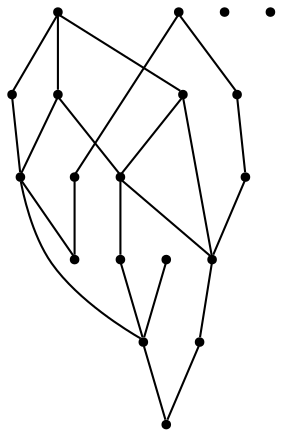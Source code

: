 graph {
  node [shape=point,comment="{\"directed\":false,\"doi\":\"10.1007/3-540-46648-7_2\",\"figure\":\"? (7)\"}"]

  v0 [pos="1637.9547181222183,1721.0311977969736"]
  v1 [pos="1599.199925015343,1506.2443420742957"]
  v2 [pos="1550.1937590345442,1663.2712557475988"]
  v3 [pos="1589.9487636245285,1819.04791114406"]
  v4 [pos="1512.1890291606476,1545.001013284026"]
  v5 [pos="1499.1874244324692,1758.037450188881"]
  v6 [pos="1478.9348269347524,1875.0574979647724"]
  v7 [pos="1383.1729072239145,1506.2443420742957"]
  v8 [pos="1412.9265918107524,1722.0313281114547"]
  v9 [pos="1487.9359672479077,1663.2712557475988"]
  v10 [pos="1491.1863684299524,1461.9867633674385"]
  v11 [pos="1377.172178808262,1758.037450188881"]
  v12 [pos="1342.167733659397,1820.048041458541"]
  v13 [pos="1448.1809626579234,1758.0374501888812"]
  v14 [pos="1399.1749238495954,1663.2712557475988"]
  v15 [pos="1399.9249870825743,1919.065012298429"]
  v16 [pos="1263.157862014101,1663.2712557475988"]
  v17 [pos="1320.9151154372776,1875.0574979647724"]
  v18 [pos="1262.9078409364415,1757.0372880798197"]

  v18 -- v16 [id="-4",pos="1262.9078409364415,1757.0372880798197 1263.157862014101,1663.2712557475988 1263.157862014101,1663.2712557475988 1263.157862014101,1663.2712557475988"]
  v18 -- v17 [id="-6",pos="1262.9078409364415,1757.0372880798197 1320.9151154372776,1875.0574979647724 1320.9151154372776,1875.0574979647724 1320.9151154372776,1875.0574979647724"]
  v16 -- v7 [id="-10",pos="1263.157862014101,1663.2712557475988 1383.1729072239145,1506.2443420742957 1383.1729072239145,1506.2443420742957 1383.1729072239145,1506.2443420742957"]
  v17 -- v12 [id="-21",pos="1320.9151154372776,1875.0574979647724 1342.167733659397,1820.048041458541 1342.167733659397,1820.048041458541 1342.167733659397,1820.048041458541"]
  v0 -- v1 [id="-26",pos="1637.9547181222183,1721.0311977969736 1599.199925015343,1506.2443420742957 1599.199925015343,1506.2443420742957 1599.199925015343,1506.2443420742957"]
  v0 -- v2 [id="-27",pos="1637.9547181222183,1721.0311977969736 1550.1937590345442,1663.2712557475988 1550.1937590345442,1663.2712557475988 1550.1937590345442,1663.2712557475988"]
  v0 -- v3 [id="-31",pos="1637.9547181222183,1721.0311977969736 1589.9487636245285,1819.04791114406 1589.9487636245285,1819.04791114406 1589.9487636245285,1819.04791114406"]
  v12 -- v6 [id="-36",pos="1342.167733659397,1820.048041458541 1478.9348269347524,1875.0574979647724 1478.9348269347524,1875.0574979647724 1478.9348269347524,1875.0574979647724"]
  v1 -- v4 [id="-50",pos="1599.199925015343,1506.2443420742957 1512.1890291606476,1545.001013284026 1512.1890291606476,1545.001013284026 1512.1890291606476,1545.001013284026"]
  v3 -- v5 [id="-57",pos="1589.9487636245285,1819.04791114406 1499.1874244324692,1758.037450188881 1499.1874244324692,1758.037450188881 1499.1874244324692,1758.037450188881"]
  v3 -- v6 [id="-59",pos="1589.9487636245285,1819.04791114406 1478.9348269347524,1875.0574979647724 1478.9348269347524,1875.0574979647724 1478.9348269347524,1875.0574979647724"]
  v2 -- v4 [id="-65",pos="1550.1937590345442,1663.2712557475988 1512.1890291606476,1545.001013284026 1512.1890291606476,1545.001013284026 1512.1890291606476,1545.001013284026"]
  v2 -- v5 [id="-69",pos="1550.1937590345442,1663.2712557475988 1499.1874244324692,1758.037450188881 1499.1874244324692,1758.037450188881 1499.1874244324692,1758.037450188881"]
  v4 -- v7 [id="-75",pos="1512.1890291606476,1545.001013284026 1383.1729072239145,1506.2443420742957 1383.1729072239145,1506.2443420742957 1383.1729072239145,1506.2443420742957"]
  v4 -- v8 [id="-82",pos="1512.1890291606476,1545.001013284026 1412.9265918107524,1722.0313281114547 1412.9265918107524,1722.0313281114547 1412.9265918107524,1722.0313281114547"]
  v5 -- v9 [id="-93",pos="1499.1874244324692,1758.037450188881 1487.9359672479077,1663.2712557475988 1487.9359672479077,1663.2712557475988 1487.9359672479077,1663.2712557475988"]
  v5 -- v6 [id="-100",pos="1499.1874244324692,1758.037450188881 1478.9348269347524,1875.0574979647724 1478.9348269347524,1875.0574979647724 1478.9348269347524,1875.0574979647724"]
  v9 -- v8 [id="-112",pos="1487.9359672479077,1663.2712557475988 1412.9265918107524,1722.0313281114547 1412.9265918107524,1722.0313281114547 1412.9265918107524,1722.0313281114547"]
  v6 -- v11 [id="-119",pos="1478.9348269347524,1875.0574979647724 1377.172178808262,1758.037450188881 1377.172178808262,1758.037450188881 1377.172178808262,1758.037450188881"]
  v11 -- v14 [id="-145",pos="1377.172178808262,1758.037450188881 1399.1749238495954,1663.2712557475988 1399.1749238495954,1663.2712557475988 1399.1749238495954,1663.2712557475988"]
  v13 -- v8 [id="-148",pos="1448.1809626579234,1758.0374501888812 1412.9265918107524,1722.0313281114547 1412.9265918107524,1722.0313281114547 1412.9265918107524,1722.0313281114547"]
  v8 -- v14 [id="-159",pos="1412.9265918107524,1722.0313281114547 1399.1749238495954,1663.2712557475988 1399.1749238495954,1663.2712557475988 1399.1749238495954,1663.2712557475988"]
}